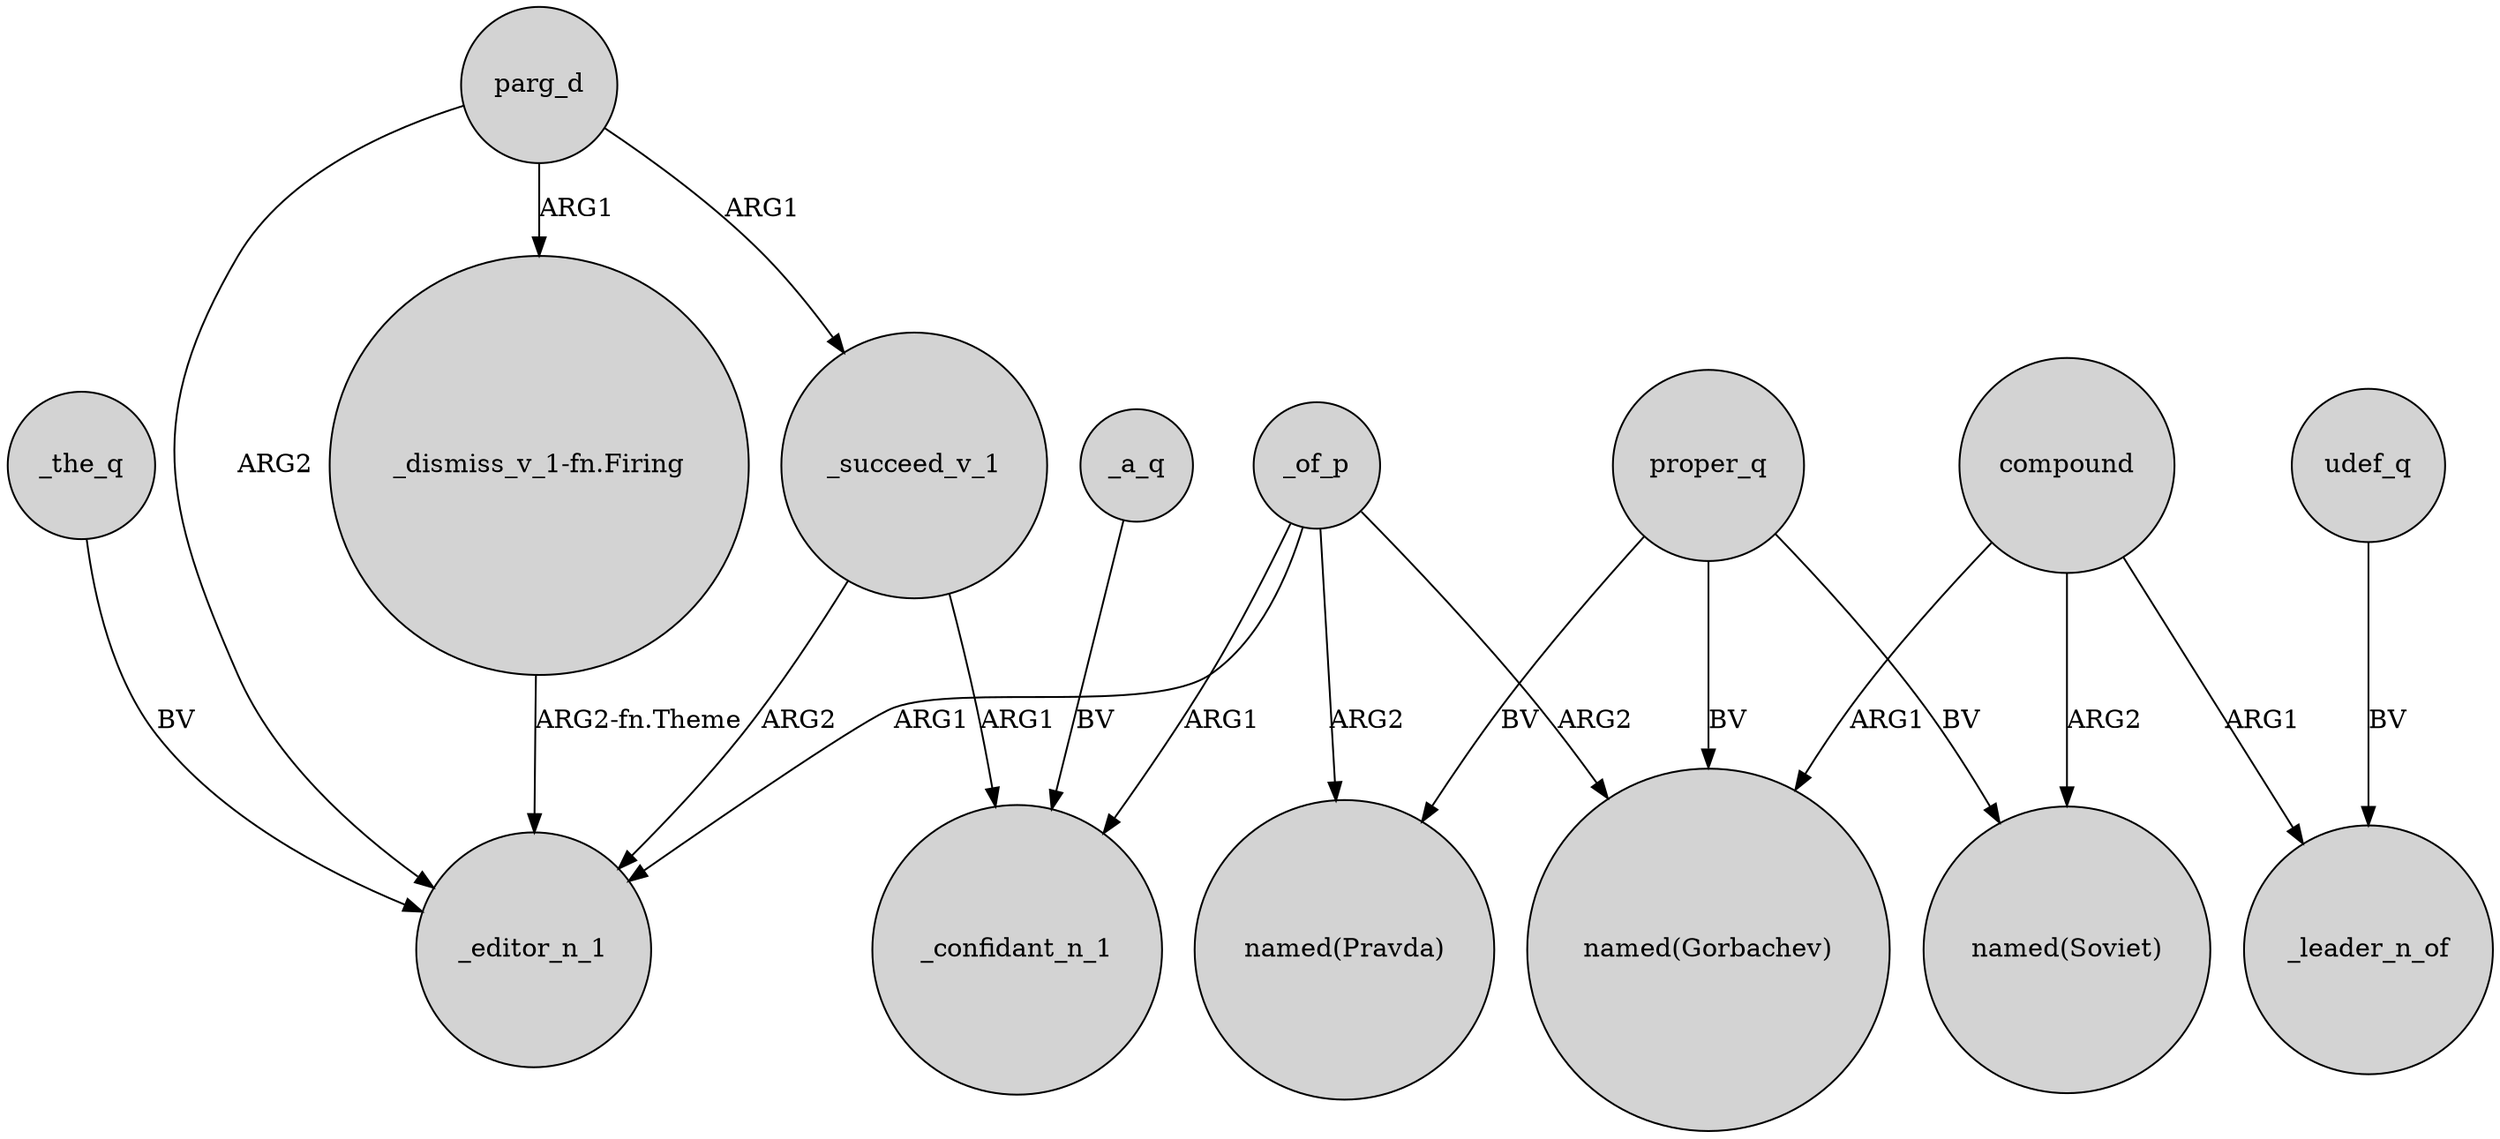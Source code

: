 digraph {
	node [shape=circle style=filled]
	"_dismiss_v_1-fn.Firing" -> _editor_n_1 [label="ARG2-fn.Theme"]
	_of_p -> _confidant_n_1 [label=ARG1]
	_of_p -> "named(Gorbachev)" [label=ARG2]
	parg_d -> _succeed_v_1 [label=ARG1]
	compound -> _leader_n_of [label=ARG1]
	compound -> "named(Gorbachev)" [label=ARG1]
	proper_q -> "named(Soviet)" [label=BV]
	proper_q -> "named(Pravda)" [label=BV]
	_succeed_v_1 -> _editor_n_1 [label=ARG2]
	_of_p -> _editor_n_1 [label=ARG1]
	parg_d -> "_dismiss_v_1-fn.Firing" [label=ARG1]
	compound -> "named(Soviet)" [label=ARG2]
	_a_q -> _confidant_n_1 [label=BV]
	_the_q -> _editor_n_1 [label=BV]
	_succeed_v_1 -> _confidant_n_1 [label=ARG1]
	parg_d -> _editor_n_1 [label=ARG2]
	_of_p -> "named(Pravda)" [label=ARG2]
	proper_q -> "named(Gorbachev)" [label=BV]
	udef_q -> _leader_n_of [label=BV]
}
